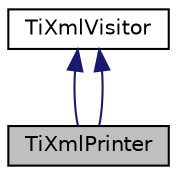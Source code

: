 digraph "TiXmlPrinter"
{
  edge [fontname="Helvetica",fontsize="10",labelfontname="Helvetica",labelfontsize="10"];
  node [fontname="Helvetica",fontsize="10",shape=record];
  Node1 [label="TiXmlPrinter",height=0.2,width=0.4,color="black", fillcolor="grey75", style="filled", fontcolor="black"];
  Node2 -> Node1 [dir="back",color="midnightblue",fontsize="10",style="solid",fontname="Helvetica"];
  Node2 [label="TiXmlVisitor",height=0.2,width=0.4,color="black", fillcolor="white", style="filled",URL="$class_ti_xml_visitor.html"];
  Node2 -> Node1 [dir="back",color="midnightblue",fontsize="10",style="solid",fontname="Helvetica"];
}
